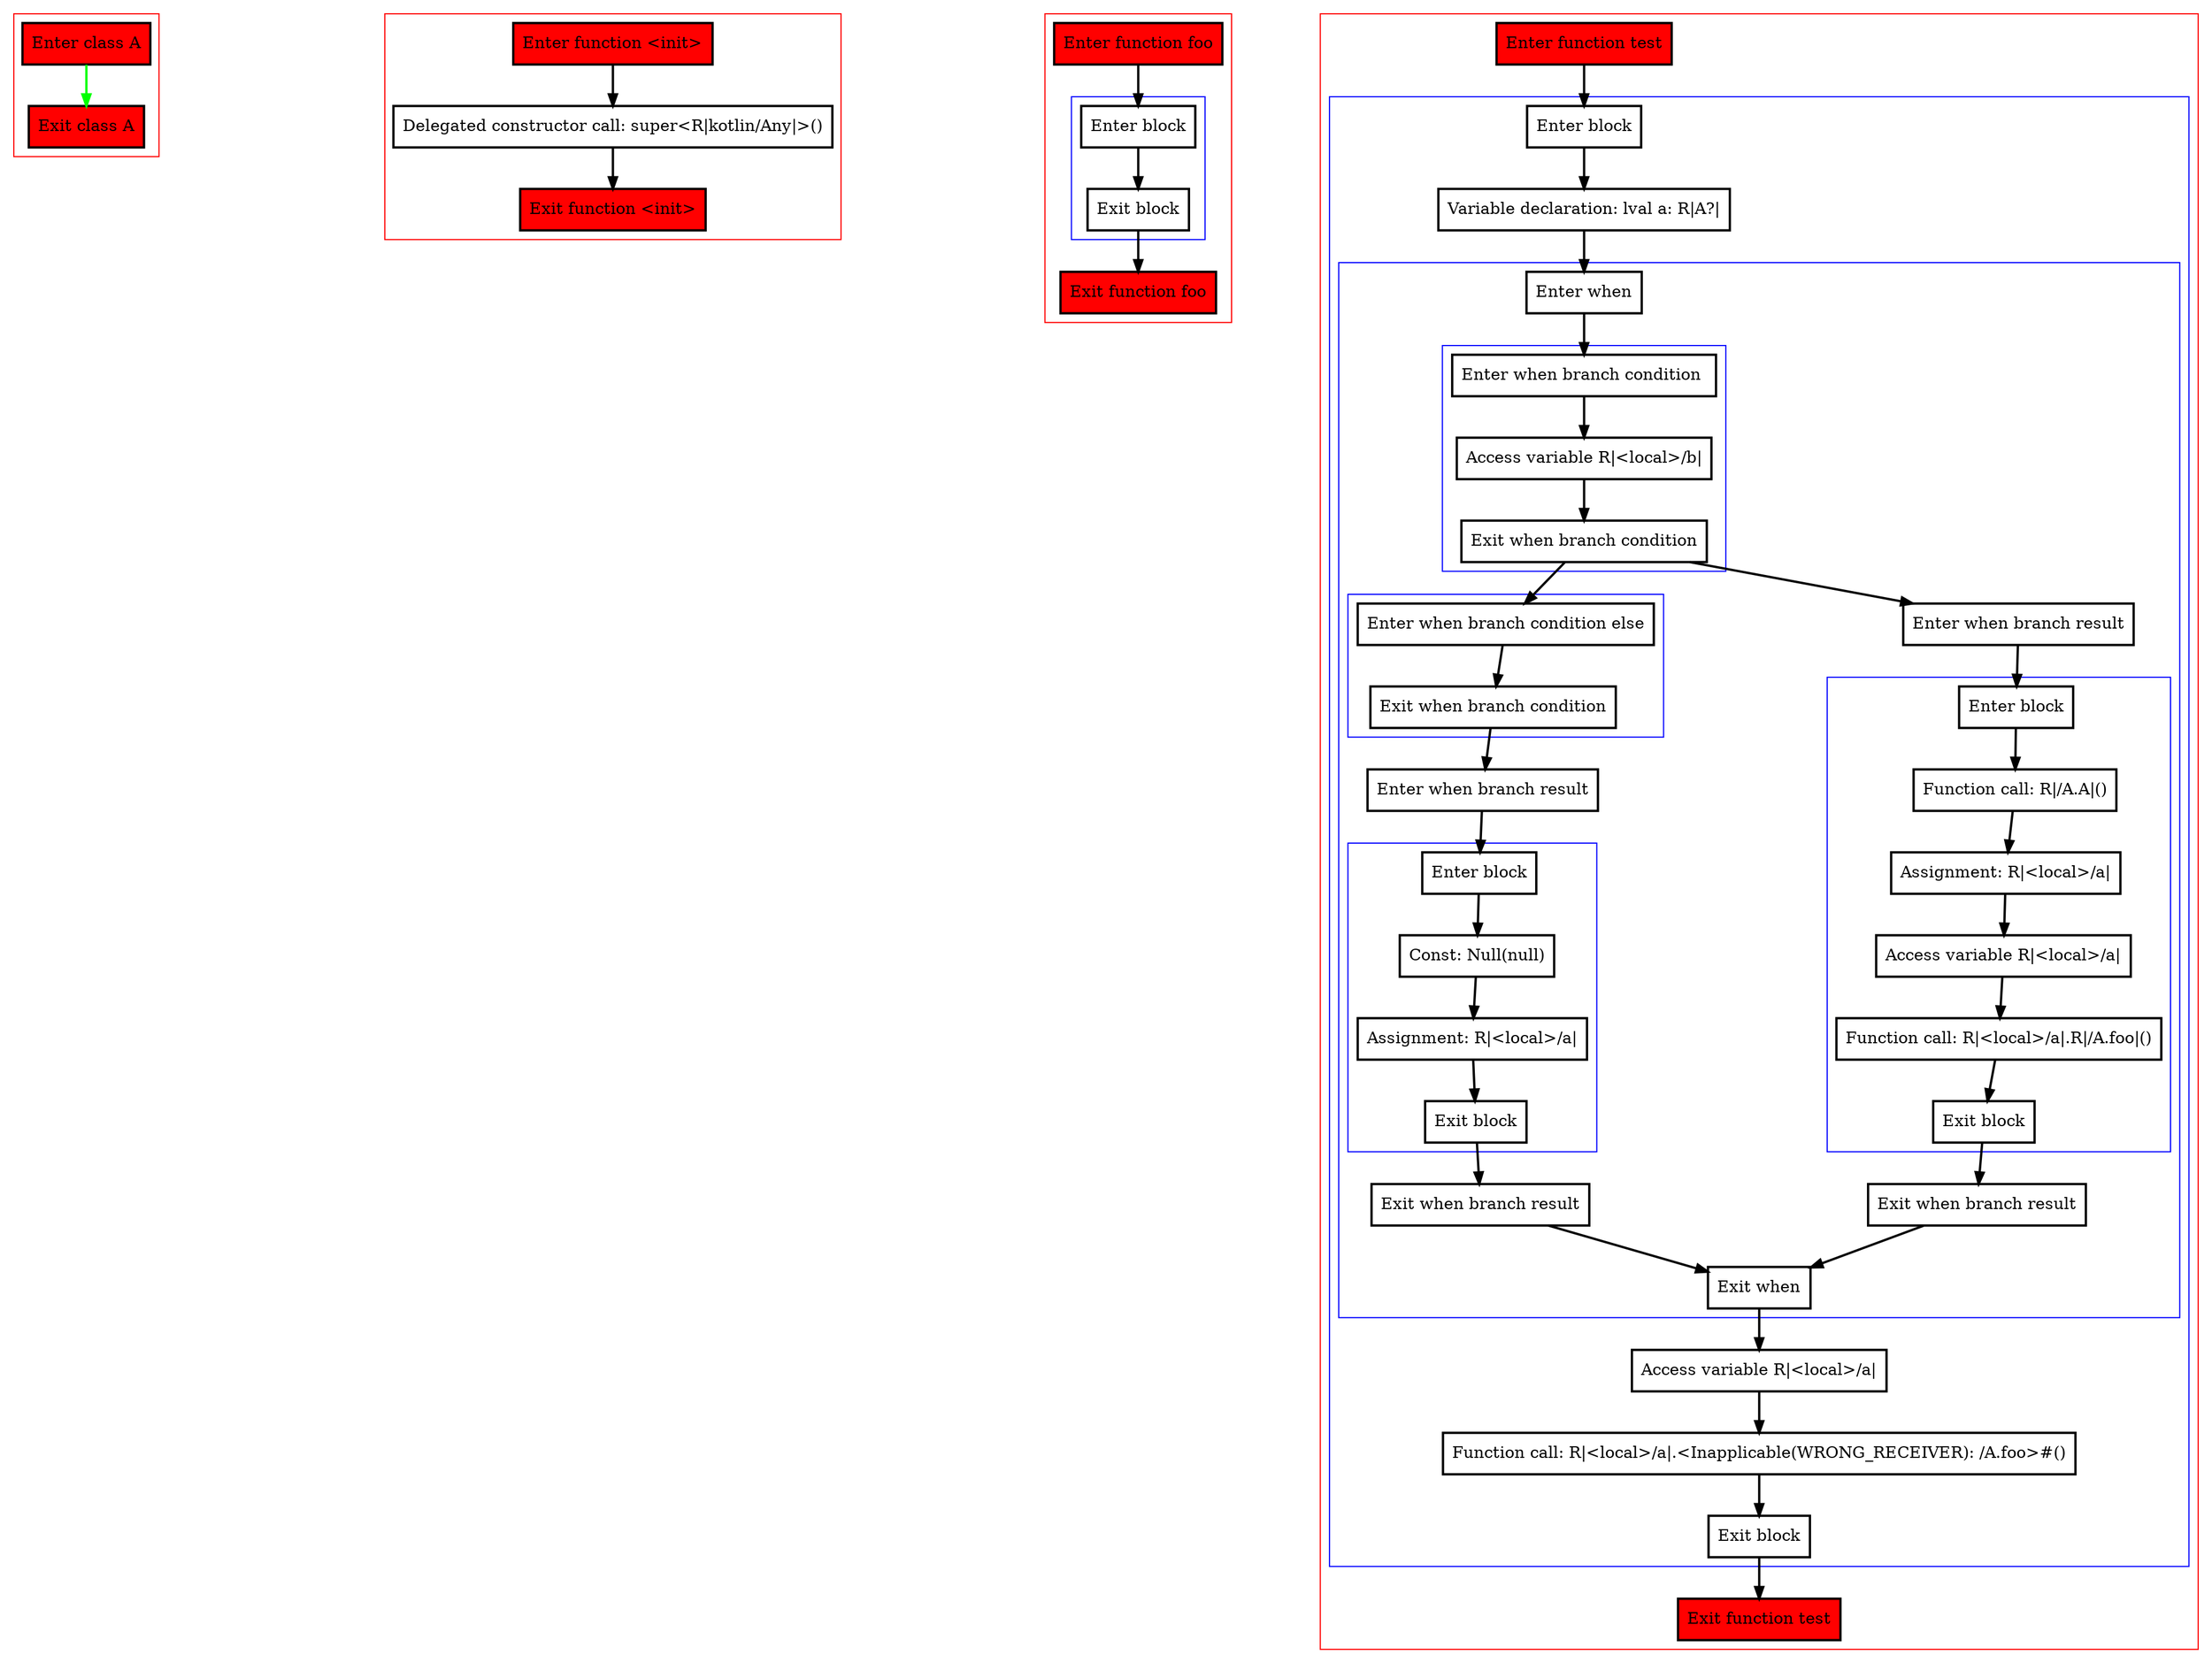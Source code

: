 digraph delayedAssignment_kt {
    graph [nodesep=3]
    node [shape=box penwidth=2]
    edge [penwidth=2]

    subgraph cluster_0 {
        color=red
        0 [label="Enter class A" style="filled" fillcolor=red];
        1 [label="Exit class A" style="filled" fillcolor=red];
    }
    0 -> {1} [color=green];

    subgraph cluster_1 {
        color=red
        2 [label="Enter function <init>" style="filled" fillcolor=red];
        3 [label="Delegated constructor call: super<R|kotlin/Any|>()"];
        4 [label="Exit function <init>" style="filled" fillcolor=red];
    }
    2 -> {3};
    3 -> {4};

    subgraph cluster_2 {
        color=red
        5 [label="Enter function foo" style="filled" fillcolor=red];
        subgraph cluster_3 {
            color=blue
            6 [label="Enter block"];
            7 [label="Exit block"];
        }
        8 [label="Exit function foo" style="filled" fillcolor=red];
    }
    5 -> {6};
    6 -> {7};
    7 -> {8};

    subgraph cluster_4 {
        color=red
        9 [label="Enter function test" style="filled" fillcolor=red];
        subgraph cluster_5 {
            color=blue
            10 [label="Enter block"];
            11 [label="Variable declaration: lval a: R|A?|"];
            subgraph cluster_6 {
                color=blue
                12 [label="Enter when"];
                subgraph cluster_7 {
                    color=blue
                    13 [label="Enter when branch condition "];
                    14 [label="Access variable R|<local>/b|"];
                    15 [label="Exit when branch condition"];
                }
                subgraph cluster_8 {
                    color=blue
                    16 [label="Enter when branch condition else"];
                    17 [label="Exit when branch condition"];
                }
                18 [label="Enter when branch result"];
                subgraph cluster_9 {
                    color=blue
                    19 [label="Enter block"];
                    20 [label="Const: Null(null)"];
                    21 [label="Assignment: R|<local>/a|"];
                    22 [label="Exit block"];
                }
                23 [label="Exit when branch result"];
                24 [label="Enter when branch result"];
                subgraph cluster_10 {
                    color=blue
                    25 [label="Enter block"];
                    26 [label="Function call: R|/A.A|()"];
                    27 [label="Assignment: R|<local>/a|"];
                    28 [label="Access variable R|<local>/a|"];
                    29 [label="Function call: R|<local>/a|.R|/A.foo|()"];
                    30 [label="Exit block"];
                }
                31 [label="Exit when branch result"];
                32 [label="Exit when"];
            }
            33 [label="Access variable R|<local>/a|"];
            34 [label="Function call: R|<local>/a|.<Inapplicable(WRONG_RECEIVER): /A.foo>#()"];
            35 [label="Exit block"];
        }
        36 [label="Exit function test" style="filled" fillcolor=red];
    }
    9 -> {10};
    10 -> {11};
    11 -> {12};
    12 -> {13};
    13 -> {14};
    14 -> {15};
    15 -> {24 16};
    16 -> {17};
    17 -> {18};
    18 -> {19};
    19 -> {20};
    20 -> {21};
    21 -> {22};
    22 -> {23};
    23 -> {32};
    24 -> {25};
    25 -> {26};
    26 -> {27};
    27 -> {28};
    28 -> {29};
    29 -> {30};
    30 -> {31};
    31 -> {32};
    32 -> {33};
    33 -> {34};
    34 -> {35};
    35 -> {36};

}
